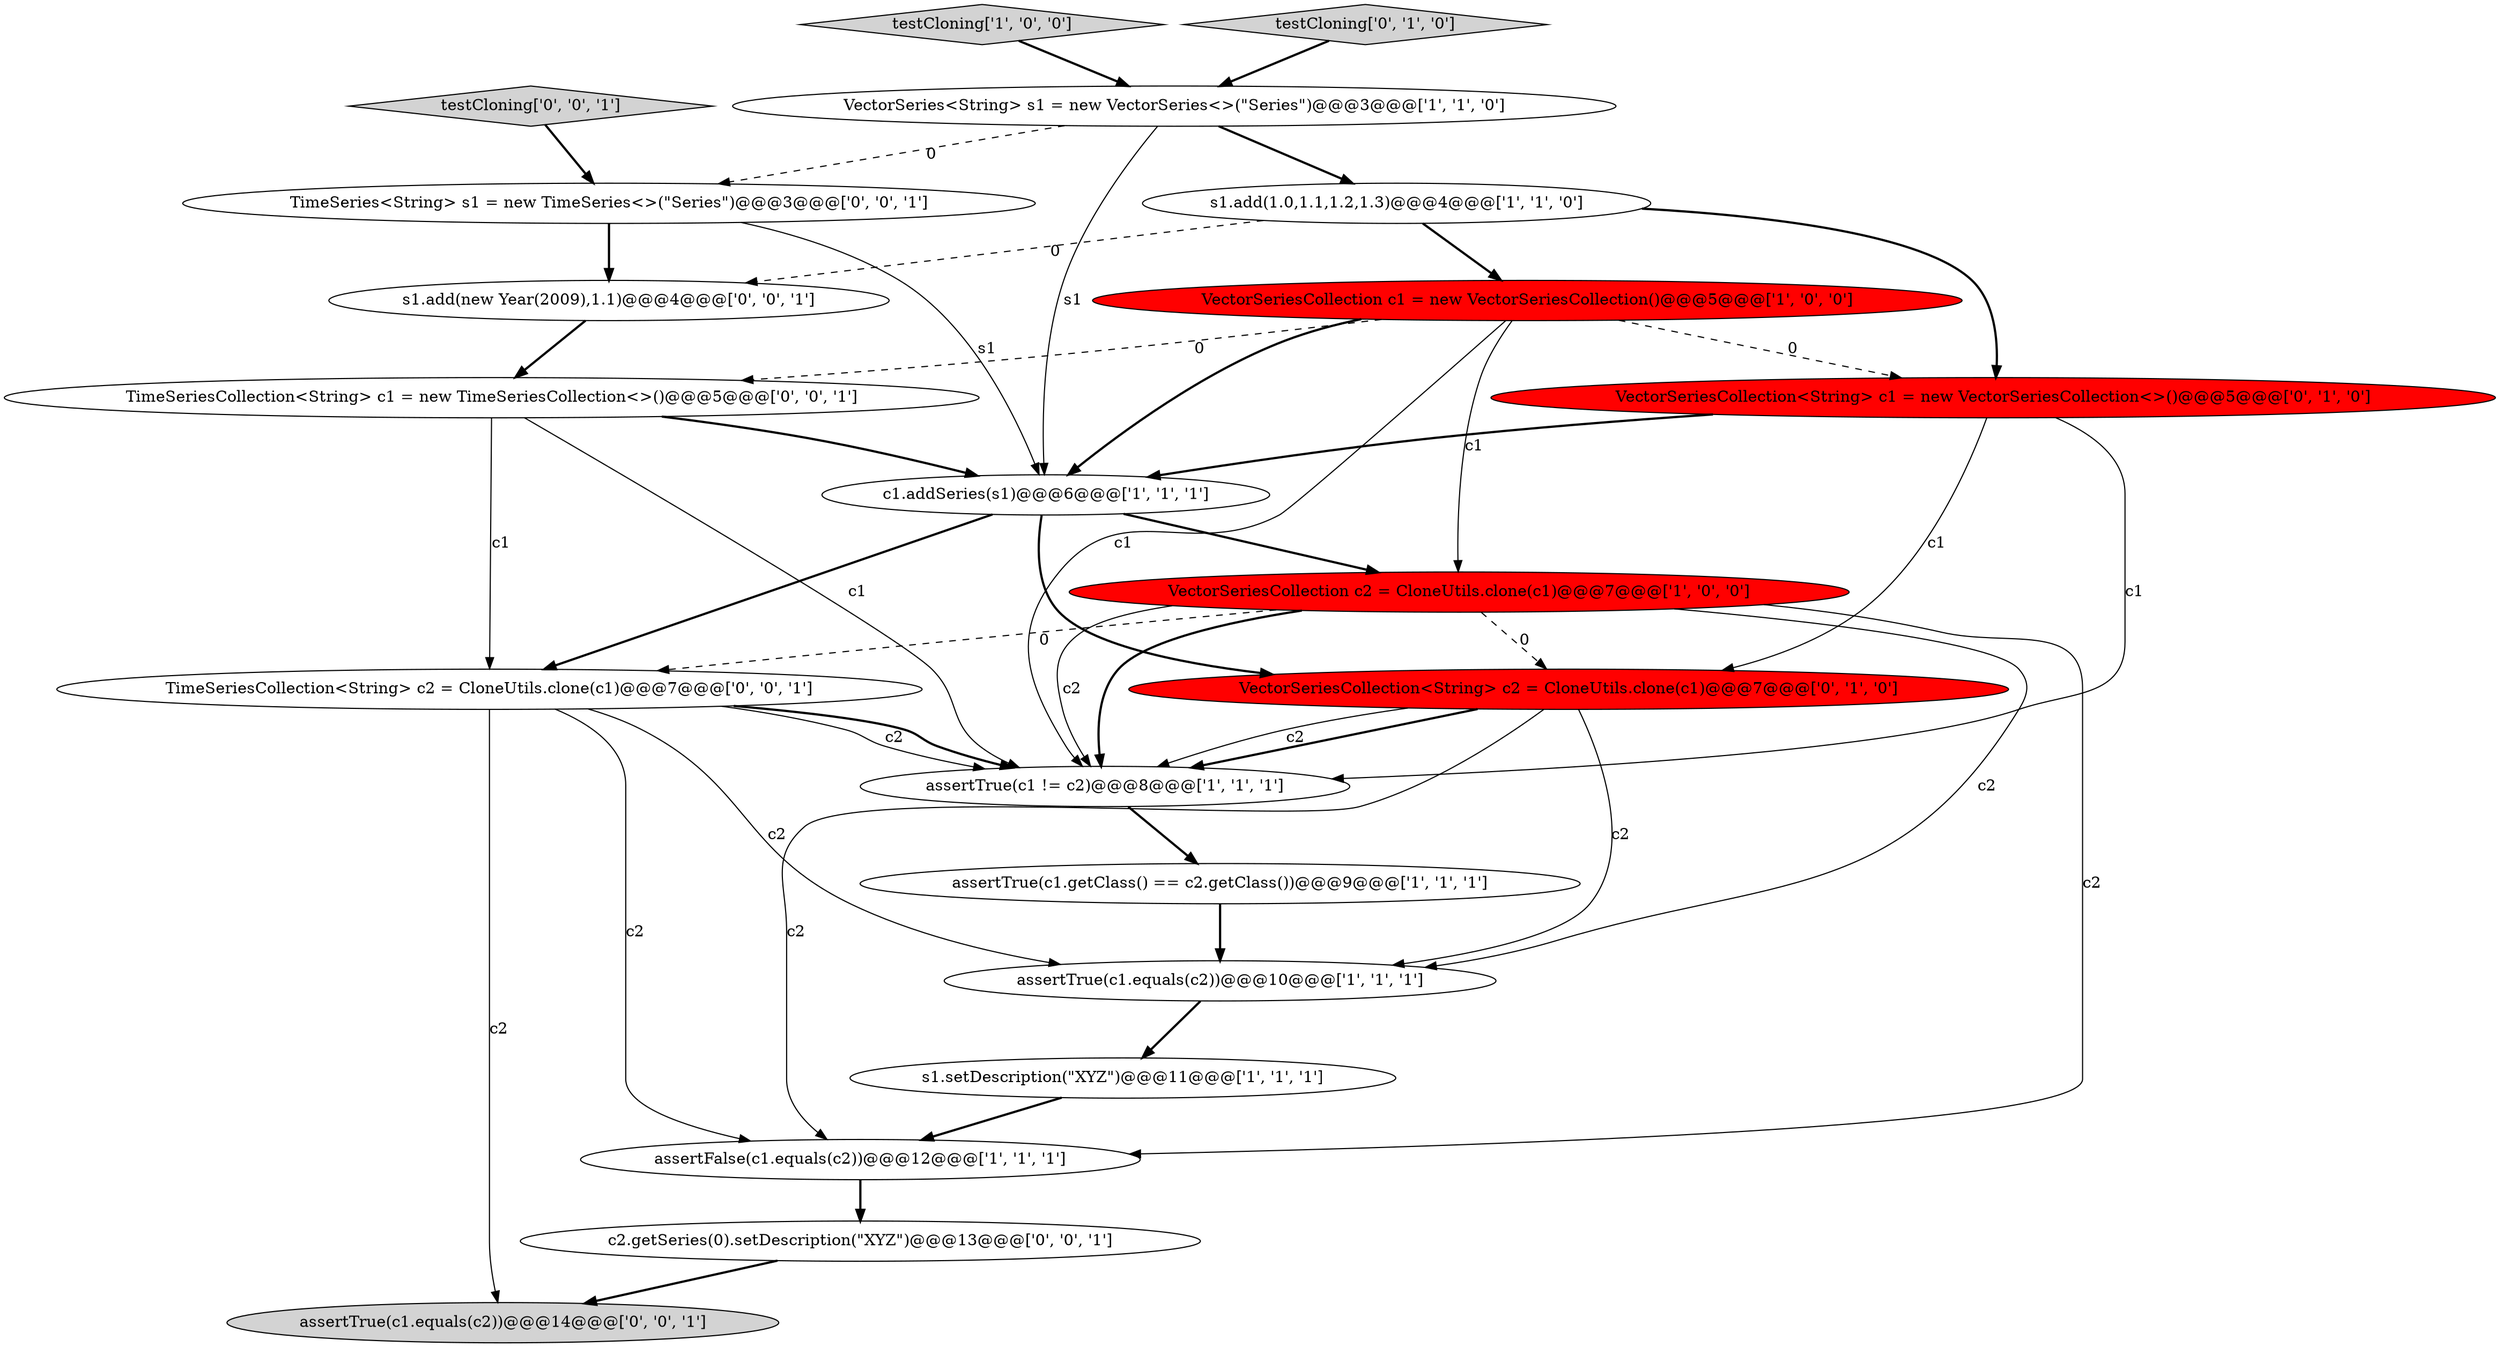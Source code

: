 digraph {
0 [style = filled, label = "testCloning['1', '0', '0']", fillcolor = lightgray, shape = diamond image = "AAA0AAABBB1BBB"];
10 [style = filled, label = "assertTrue(c1.getClass() == c2.getClass())@@@9@@@['1', '1', '1']", fillcolor = white, shape = ellipse image = "AAA0AAABBB1BBB"];
11 [style = filled, label = "VectorSeriesCollection<String> c2 = CloneUtils.clone(c1)@@@7@@@['0', '1', '0']", fillcolor = red, shape = ellipse image = "AAA1AAABBB2BBB"];
8 [style = filled, label = "s1.add(1.0,1.1,1.2,1.3)@@@4@@@['1', '1', '0']", fillcolor = white, shape = ellipse image = "AAA0AAABBB1BBB"];
19 [style = filled, label = "assertTrue(c1.equals(c2))@@@14@@@['0', '0', '1']", fillcolor = lightgray, shape = ellipse image = "AAA0AAABBB3BBB"];
16 [style = filled, label = "testCloning['0', '0', '1']", fillcolor = lightgray, shape = diamond image = "AAA0AAABBB3BBB"];
14 [style = filled, label = "s1.add(new Year(2009),1.1)@@@4@@@['0', '0', '1']", fillcolor = white, shape = ellipse image = "AAA0AAABBB3BBB"];
3 [style = filled, label = "VectorSeries<String> s1 = new VectorSeries<>(\"Series\")@@@3@@@['1', '1', '0']", fillcolor = white, shape = ellipse image = "AAA0AAABBB1BBB"];
9 [style = filled, label = "assertFalse(c1.equals(c2))@@@12@@@['1', '1', '1']", fillcolor = white, shape = ellipse image = "AAA0AAABBB1BBB"];
15 [style = filled, label = "TimeSeriesCollection<String> c1 = new TimeSeriesCollection<>()@@@5@@@['0', '0', '1']", fillcolor = white, shape = ellipse image = "AAA0AAABBB3BBB"];
1 [style = filled, label = "s1.setDescription(\"XYZ\")@@@11@@@['1', '1', '1']", fillcolor = white, shape = ellipse image = "AAA0AAABBB1BBB"];
7 [style = filled, label = "VectorSeriesCollection c2 = CloneUtils.clone(c1)@@@7@@@['1', '0', '0']", fillcolor = red, shape = ellipse image = "AAA1AAABBB1BBB"];
18 [style = filled, label = "TimeSeries<String> s1 = new TimeSeries<>(\"Series\")@@@3@@@['0', '0', '1']", fillcolor = white, shape = ellipse image = "AAA0AAABBB3BBB"];
4 [style = filled, label = "assertTrue(c1.equals(c2))@@@10@@@['1', '1', '1']", fillcolor = white, shape = ellipse image = "AAA0AAABBB1BBB"];
12 [style = filled, label = "VectorSeriesCollection<String> c1 = new VectorSeriesCollection<>()@@@5@@@['0', '1', '0']", fillcolor = red, shape = ellipse image = "AAA1AAABBB2BBB"];
5 [style = filled, label = "VectorSeriesCollection c1 = new VectorSeriesCollection()@@@5@@@['1', '0', '0']", fillcolor = red, shape = ellipse image = "AAA1AAABBB1BBB"];
6 [style = filled, label = "c1.addSeries(s1)@@@6@@@['1', '1', '1']", fillcolor = white, shape = ellipse image = "AAA0AAABBB1BBB"];
17 [style = filled, label = "TimeSeriesCollection<String> c2 = CloneUtils.clone(c1)@@@7@@@['0', '0', '1']", fillcolor = white, shape = ellipse image = "AAA0AAABBB3BBB"];
20 [style = filled, label = "c2.getSeries(0).setDescription(\"XYZ\")@@@13@@@['0', '0', '1']", fillcolor = white, shape = ellipse image = "AAA0AAABBB3BBB"];
13 [style = filled, label = "testCloning['0', '1', '0']", fillcolor = lightgray, shape = diamond image = "AAA0AAABBB2BBB"];
2 [style = filled, label = "assertTrue(c1 != c2)@@@8@@@['1', '1', '1']", fillcolor = white, shape = ellipse image = "AAA0AAABBB1BBB"];
0->3 [style = bold, label=""];
6->17 [style = bold, label=""];
11->4 [style = solid, label="c2"];
17->9 [style = solid, label="c2"];
15->17 [style = solid, label="c1"];
5->12 [style = dashed, label="0"];
16->18 [style = bold, label=""];
17->19 [style = solid, label="c2"];
7->17 [style = dashed, label="0"];
15->2 [style = solid, label="c1"];
3->18 [style = dashed, label="0"];
17->2 [style = solid, label="c2"];
7->11 [style = dashed, label="0"];
9->20 [style = bold, label=""];
15->6 [style = bold, label=""];
8->14 [style = dashed, label="0"];
2->10 [style = bold, label=""];
12->6 [style = bold, label=""];
11->2 [style = bold, label=""];
5->2 [style = solid, label="c1"];
1->9 [style = bold, label=""];
18->6 [style = solid, label="s1"];
7->9 [style = solid, label="c2"];
17->4 [style = solid, label="c2"];
5->6 [style = bold, label=""];
17->2 [style = bold, label=""];
8->5 [style = bold, label=""];
13->3 [style = bold, label=""];
12->11 [style = solid, label="c1"];
7->2 [style = solid, label="c2"];
7->2 [style = bold, label=""];
11->9 [style = solid, label="c2"];
3->8 [style = bold, label=""];
6->11 [style = bold, label=""];
3->6 [style = solid, label="s1"];
7->4 [style = solid, label="c2"];
10->4 [style = bold, label=""];
14->15 [style = bold, label=""];
4->1 [style = bold, label=""];
11->2 [style = solid, label="c2"];
6->7 [style = bold, label=""];
20->19 [style = bold, label=""];
5->7 [style = solid, label="c1"];
5->15 [style = dashed, label="0"];
18->14 [style = bold, label=""];
8->12 [style = bold, label=""];
12->2 [style = solid, label="c1"];
}
